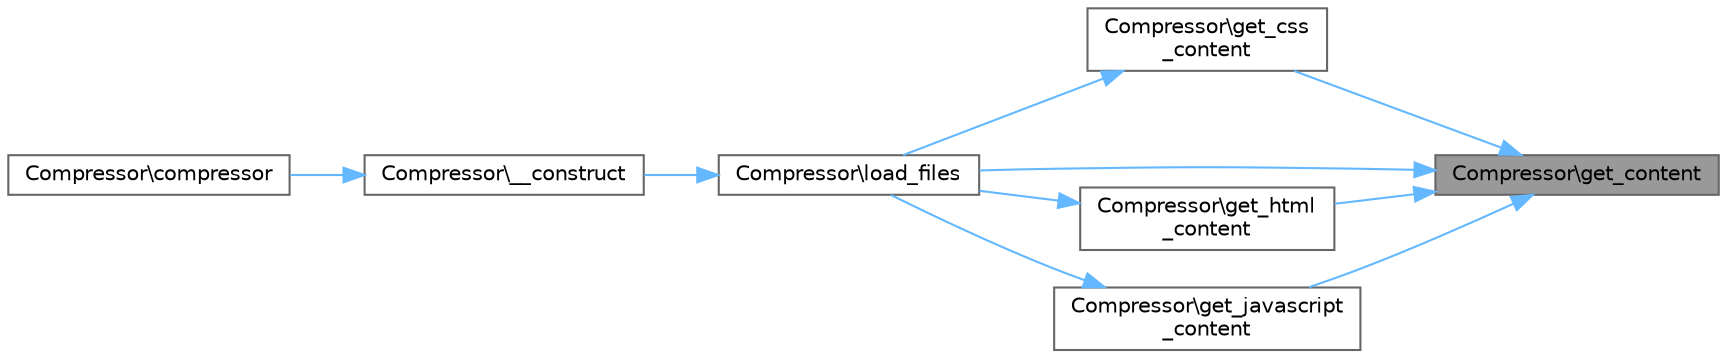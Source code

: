 digraph "Compressor\get_content"
{
 // LATEX_PDF_SIZE
  bgcolor="transparent";
  edge [fontname=Helvetica,fontsize=10,labelfontname=Helvetica,labelfontsize=10];
  node [fontname=Helvetica,fontsize=10,shape=box,height=0.2,width=0.4];
  rankdir="RL";
  Node1 [id="Node000001",label="Compressor\\get_content",height=0.2,width=0.4,color="gray40", fillcolor="grey60", style="filled", fontcolor="black",tooltip=" "];
  Node1 -> Node2 [id="edge1_Node000001_Node000002",dir="back",color="steelblue1",style="solid",tooltip=" "];
  Node2 [id="Node000002",label="Compressor\\get_css\l_content",height=0.2,width=0.4,color="grey40", fillcolor="white", style="filled",URL="$class_compressor.html#a05525d8b49a7de3a6a872c42acd9be61",tooltip=" "];
  Node2 -> Node3 [id="edge2_Node000002_Node000003",dir="back",color="steelblue1",style="solid",tooltip=" "];
  Node3 [id="Node000003",label="Compressor\\load_files",height=0.2,width=0.4,color="grey40", fillcolor="white", style="filled",URL="$class_compressor.html#a4db8225d129234ff35c221b66acef2f8",tooltip=" "];
  Node3 -> Node4 [id="edge3_Node000003_Node000004",dir="back",color="steelblue1",style="solid",tooltip=" "];
  Node4 [id="Node000004",label="Compressor\\__construct",height=0.2,width=0.4,color="grey40", fillcolor="white", style="filled",URL="$class_compressor.html#ac47387c1eb9c18a0136c4e3968fb7856",tooltip=" "];
  Node4 -> Node5 [id="edge4_Node000004_Node000005",dir="back",color="steelblue1",style="solid",tooltip=" "];
  Node5 [id="Node000005",label="Compressor\\compressor",height=0.2,width=0.4,color="grey40", fillcolor="white", style="filled",URL="$class_compressor.html#a9d586ba7c1b1090b0b959217b42e227f",tooltip=" "];
  Node1 -> Node6 [id="edge5_Node000001_Node000006",dir="back",color="steelblue1",style="solid",tooltip=" "];
  Node6 [id="Node000006",label="Compressor\\get_html\l_content",height=0.2,width=0.4,color="grey40", fillcolor="white", style="filled",URL="$class_compressor.html#aad7265ac873f035dadd9ff56c64b1605",tooltip=" "];
  Node6 -> Node3 [id="edge6_Node000006_Node000003",dir="back",color="steelblue1",style="solid",tooltip=" "];
  Node1 -> Node7 [id="edge7_Node000001_Node000007",dir="back",color="steelblue1",style="solid",tooltip=" "];
  Node7 [id="Node000007",label="Compressor\\get_javascript\l_content",height=0.2,width=0.4,color="grey40", fillcolor="white", style="filled",URL="$class_compressor.html#ac3a1a45f9e671de916b0d512aa02ff27",tooltip=" "];
  Node7 -> Node3 [id="edge8_Node000007_Node000003",dir="back",color="steelblue1",style="solid",tooltip=" "];
  Node1 -> Node3 [id="edge9_Node000001_Node000003",dir="back",color="steelblue1",style="solid",tooltip=" "];
}
